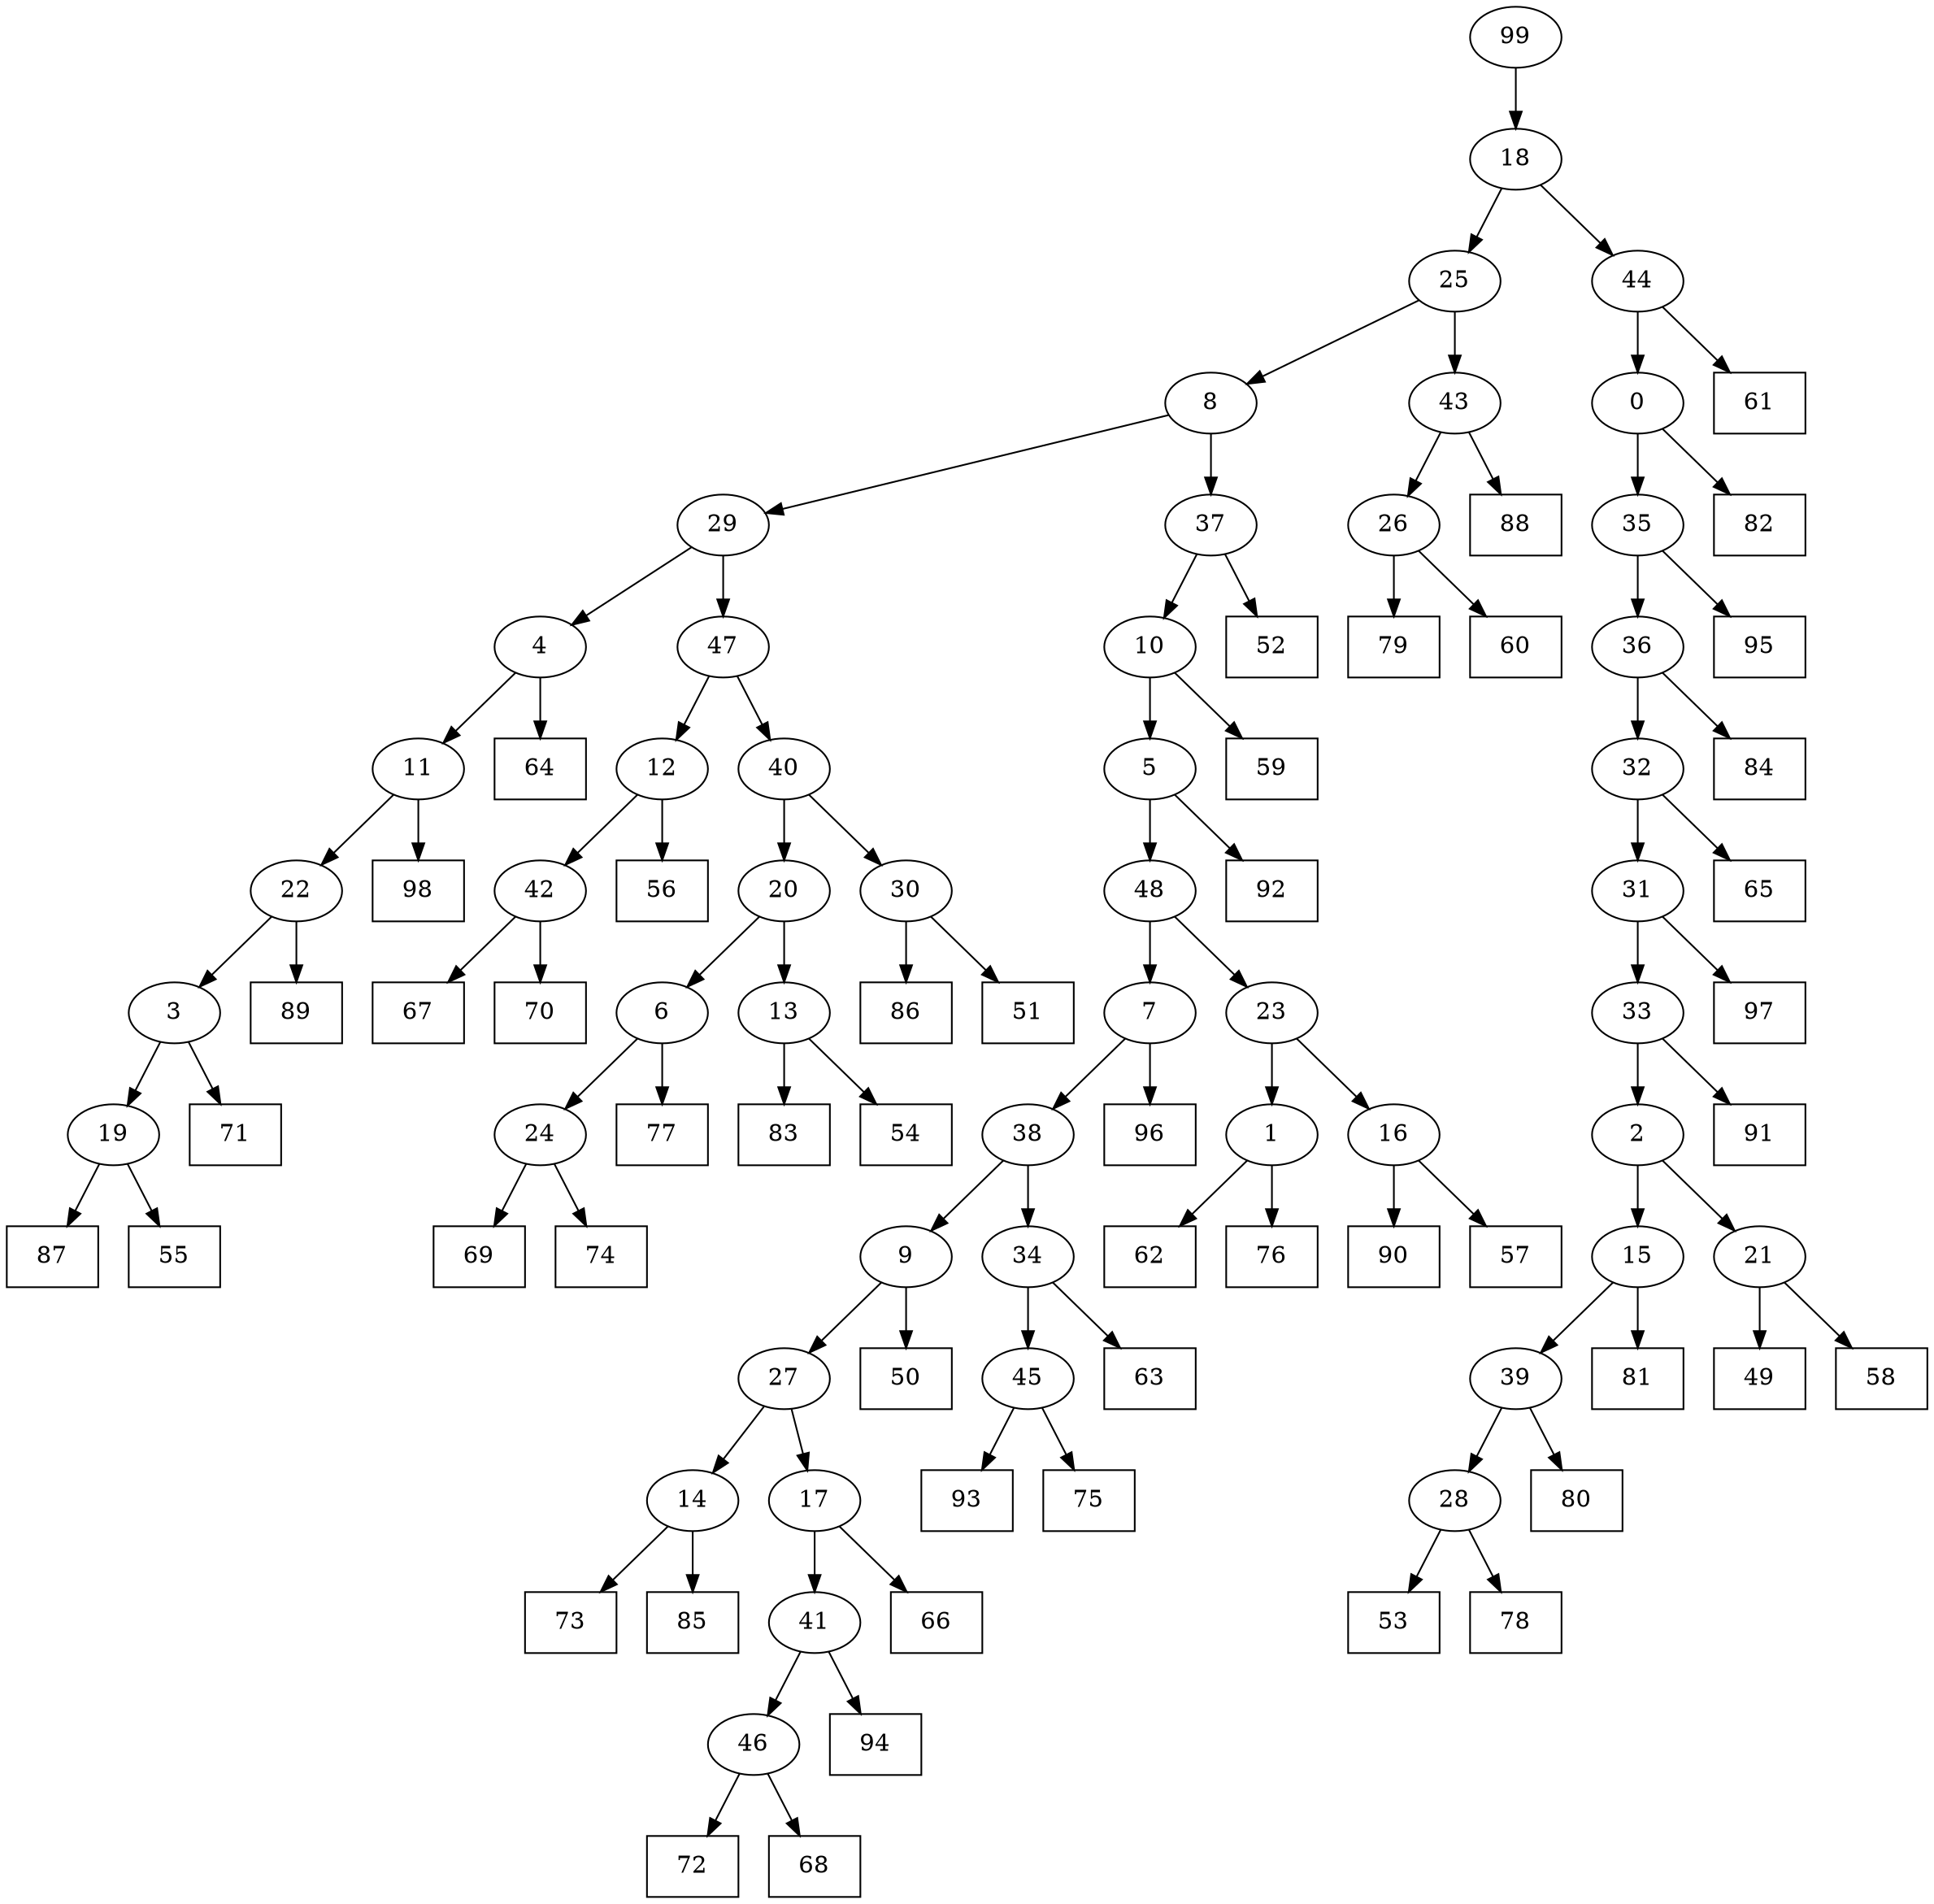 digraph G {
0[label="0"];
1[label="1"];
2[label="2"];
3[label="3"];
4[label="4"];
5[label="5"];
6[label="6"];
7[label="7"];
8[label="8"];
9[label="9"];
10[label="10"];
11[label="11"];
12[label="12"];
13[label="13"];
14[label="14"];
15[label="15"];
16[label="16"];
17[label="17"];
18[label="18"];
19[label="19"];
20[label="20"];
21[label="21"];
22[label="22"];
23[label="23"];
24[label="24"];
25[label="25"];
26[label="26"];
27[label="27"];
28[label="28"];
29[label="29"];
30[label="30"];
31[label="31"];
32[label="32"];
33[label="33"];
34[label="34"];
35[label="35"];
36[label="36"];
37[label="37"];
38[label="38"];
39[label="39"];
40[label="40"];
41[label="41"];
42[label="42"];
43[label="43"];
44[label="44"];
45[label="45"];
46[label="46"];
47[label="47"];
48[label="48"];
49[shape=box,label="93"];
50[shape=box,label="73"];
51[shape=box,label="64"];
52[shape=box,label="88"];
53[shape=box,label="98"];
54[shape=box,label="97"];
55[shape=box,label="80"];
56[shape=box,label="69"];
57[shape=box,label="67"];
58[shape=box,label="72"];
59[shape=box,label="59"];
60[shape=box,label="91"];
61[shape=box,label="53"];
62[shape=box,label="84"];
63[shape=box,label="90"];
64[shape=box,label="83"];
65[shape=box,label="57"];
66[shape=box,label="96"];
67[shape=box,label="54"];
68[shape=box,label="77"];
69[shape=box,label="49"];
70[shape=box,label="86"];
71[shape=box,label="74"];
72[shape=box,label="94"];
73[shape=box,label="85"];
74[shape=box,label="89"];
75[shape=box,label="68"];
76[shape=box,label="87"];
77[shape=box,label="50"];
78[shape=box,label="92"];
79[shape=box,label="55"];
80[shape=box,label="95"];
81[shape=box,label="63"];
82[shape=box,label="62"];
83[shape=box,label="65"];
84[shape=box,label="78"];
85[shape=box,label="79"];
86[shape=box,label="51"];
87[shape=box,label="81"];
88[shape=box,label="75"];
89[shape=box,label="61"];
90[shape=box,label="66"];
91[shape=box,label="60"];
92[shape=box,label="82"];
93[shape=box,label="58"];
94[shape=box,label="76"];
95[shape=box,label="52"];
96[shape=box,label="70"];
97[shape=box,label="56"];
98[shape=box,label="71"];
99[label="99"];
28->84 ;
3->98 ;
45->88 ;
37->95 ;
22->74 ;
0->92 ;
42->57 ;
24->56 ;
14->50 ;
42->96 ;
21->69 ;
26->91 ;
9->27 ;
4->11 ;
43->52 ;
1->94 ;
4->51 ;
13->67 ;
11->53 ;
39->28 ;
28->61 ;
7->66 ;
36->32 ;
41->72 ;
11->22 ;
22->3 ;
12->97 ;
30->86 ;
29->47 ;
43->26 ;
19->76 ;
99->18 ;
15->87 ;
30->70 ;
5->78 ;
9->77 ;
47->40 ;
40->30 ;
8->37 ;
2->15 ;
13->64 ;
6->24 ;
35->80 ;
38->34 ;
47->12 ;
1->82 ;
7->38 ;
48->7 ;
44->0 ;
0->35 ;
20->6 ;
10->59 ;
17->41 ;
24->71 ;
18->25 ;
34->45 ;
38->9 ;
46->75 ;
26->85 ;
34->81 ;
45->49 ;
2->21 ;
12->42 ;
5->48 ;
48->23 ;
23->1 ;
6->68 ;
25->8 ;
16->63 ;
44->89 ;
40->20 ;
20->13 ;
33->2 ;
21->93 ;
32->31 ;
31->54 ;
27->17 ;
35->36 ;
36->62 ;
29->4 ;
23->16 ;
16->65 ;
37->10 ;
10->5 ;
8->29 ;
27->14 ;
14->73 ;
18->44 ;
3->19 ;
19->79 ;
17->90 ;
31->33 ;
33->60 ;
32->83 ;
15->39 ;
39->55 ;
25->43 ;
41->46 ;
46->58 ;
}
